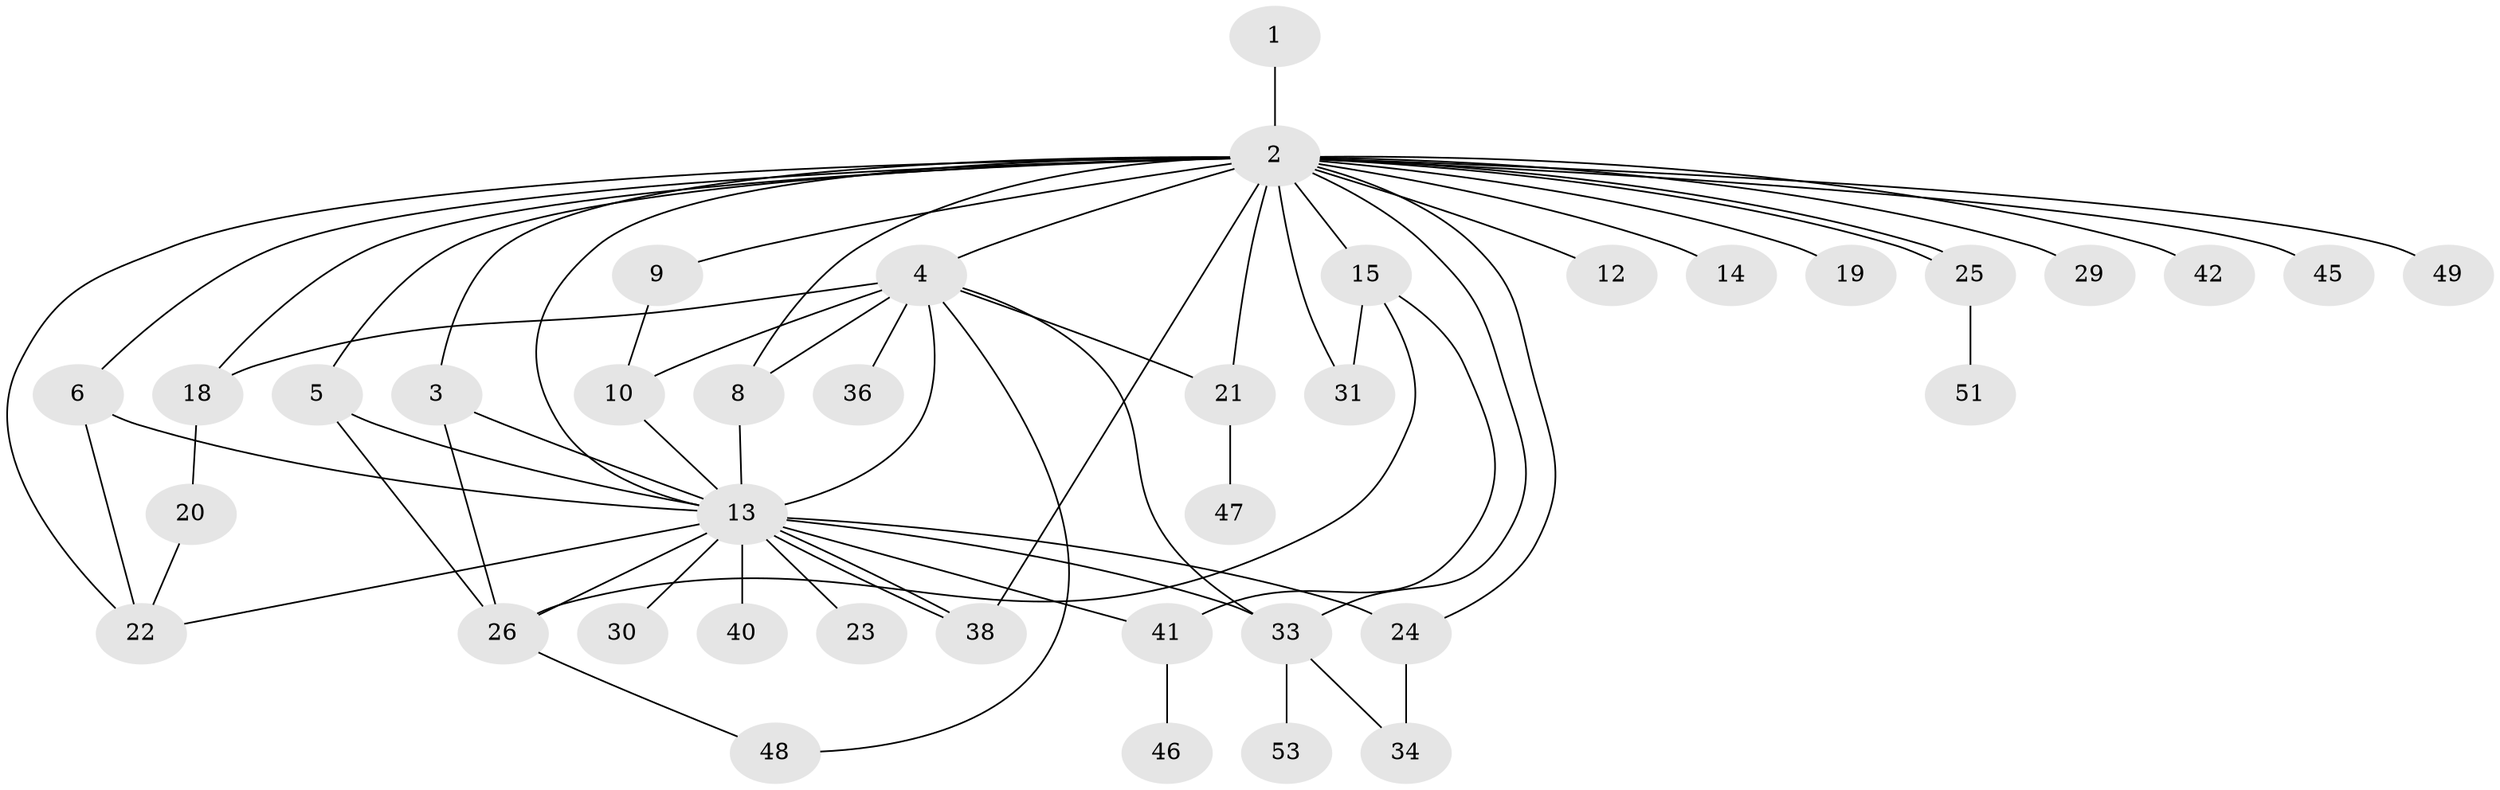 // original degree distribution, {1: 0.39622641509433965, 26: 0.018867924528301886, 4: 0.16981132075471697, 10: 0.018867924528301886, 2: 0.20754716981132076, 3: 0.1320754716981132, 17: 0.018867924528301886, 5: 0.018867924528301886, 6: 0.018867924528301886}
// Generated by graph-tools (version 1.1) at 2025/11/02/27/25 16:11:11]
// undirected, 39 vertices, 64 edges
graph export_dot {
graph [start="1"]
  node [color=gray90,style=filled];
  1;
  2 [super="+7"];
  3 [super="+11"];
  4 [super="+39"];
  5 [super="+27"];
  6 [super="+37"];
  8 [super="+35"];
  9;
  10;
  12;
  13 [super="+16"];
  14;
  15 [super="+17"];
  18;
  19;
  20;
  21 [super="+32"];
  22 [super="+50"];
  23;
  24;
  25;
  26 [super="+28"];
  29;
  30;
  31;
  33 [super="+43"];
  34;
  36;
  38 [super="+44"];
  40;
  41 [super="+52"];
  42;
  45;
  46;
  47;
  48;
  49;
  51;
  53;
  1 -- 2;
  2 -- 3;
  2 -- 4;
  2 -- 5;
  2 -- 6 [weight=2];
  2 -- 8;
  2 -- 9;
  2 -- 12;
  2 -- 13;
  2 -- 14;
  2 -- 15;
  2 -- 18;
  2 -- 19;
  2 -- 21;
  2 -- 24;
  2 -- 25;
  2 -- 25;
  2 -- 31;
  2 -- 33;
  2 -- 38;
  2 -- 42;
  2 -- 45;
  2 -- 49;
  2 -- 29;
  2 -- 22;
  3 -- 13;
  3 -- 26;
  4 -- 10;
  4 -- 13 [weight=2];
  4 -- 18;
  4 -- 33;
  4 -- 36;
  4 -- 48;
  4 -- 21;
  4 -- 8;
  5 -- 13;
  5 -- 26;
  6 -- 13;
  6 -- 22;
  8 -- 13;
  9 -- 10;
  10 -- 13;
  13 -- 22;
  13 -- 24;
  13 -- 26;
  13 -- 30;
  13 -- 38;
  13 -- 38;
  13 -- 41;
  13 -- 33 [weight=2];
  13 -- 23;
  13 -- 40;
  15 -- 26;
  15 -- 31;
  15 -- 41;
  18 -- 20;
  20 -- 22;
  21 -- 47;
  24 -- 34;
  25 -- 51;
  26 -- 48;
  33 -- 34;
  33 -- 53;
  41 -- 46;
}
